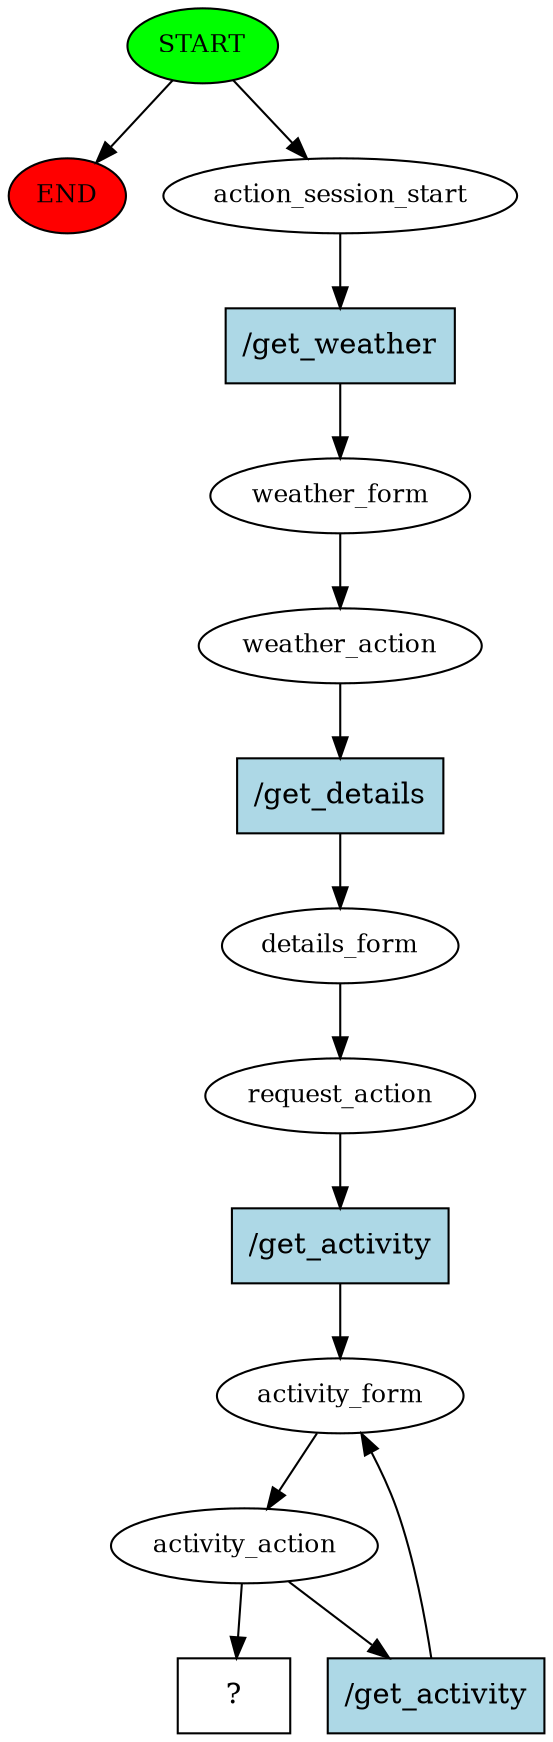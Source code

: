 digraph  {
0 [class="start active", fillcolor=green, fontsize=12, label=START, style=filled];
"-1" [class=end, fillcolor=red, fontsize=12, label=END, style=filled];
1 [class=active, fontsize=12, label=action_session_start];
2 [class=active, fontsize=12, label=weather_form];
3 [class=active, fontsize=12, label=weather_action];
4 [class=active, fontsize=12, label=details_form];
5 [class=active, fontsize=12, label=request_action];
6 [class=active, fontsize=12, label=activity_form];
7 [class=active, fontsize=12, label=activity_action];
10 [class="intent dashed active", label="  ?  ", shape=rect];
11 [class="intent active", fillcolor=lightblue, label="/get_weather", shape=rect, style=filled];
12 [class="intent active", fillcolor=lightblue, label="/get_details", shape=rect, style=filled];
13 [class="intent active", fillcolor=lightblue, label="/get_activity", shape=rect, style=filled];
14 [class="intent active", fillcolor=lightblue, label="/get_activity", shape=rect, style=filled];
0 -> "-1"  [class="", key=NONE, label=""];
0 -> 1  [class=active, key=NONE, label=""];
1 -> 11  [class=active, key=0];
2 -> 3  [class=active, key=NONE, label=""];
3 -> 12  [class=active, key=0];
4 -> 5  [class=active, key=NONE, label=""];
5 -> 13  [class=active, key=0];
6 -> 7  [class=active, key=NONE, label=""];
7 -> 10  [class=active, key=NONE, label=""];
7 -> 14  [class=active, key=0];
11 -> 2  [class=active, key=0];
12 -> 4  [class=active, key=0];
13 -> 6  [class=active, key=0];
14 -> 6  [class=active, key=0];
}
